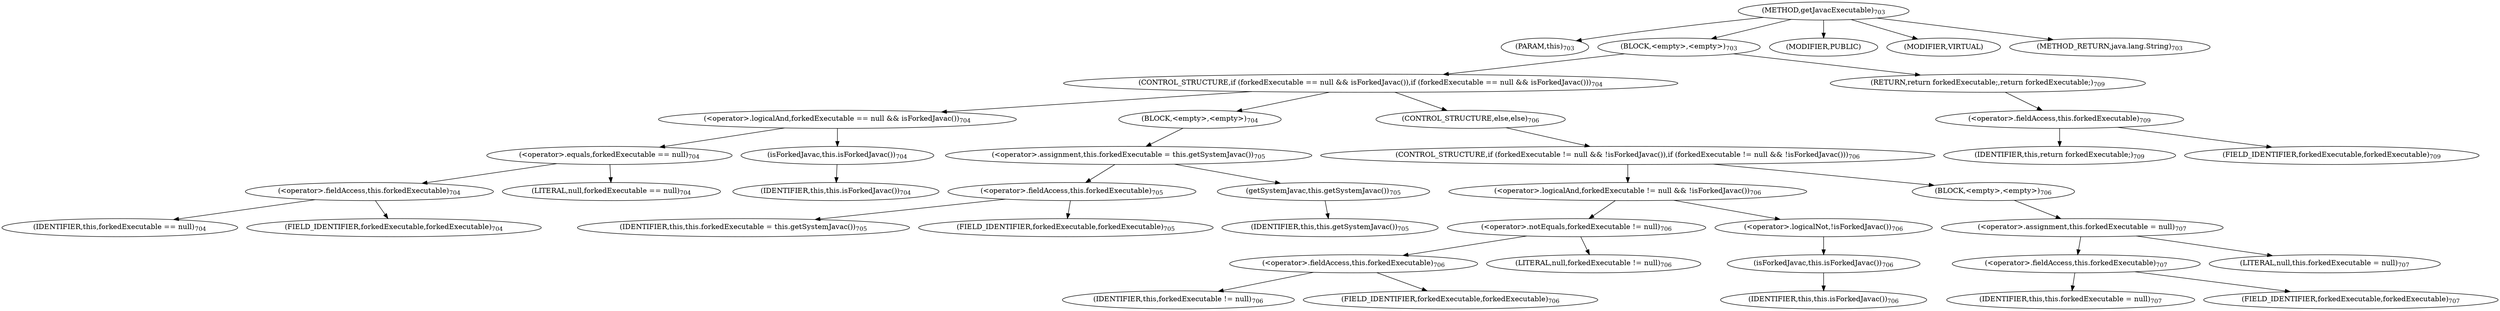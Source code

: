 digraph "getJavacExecutable" {  
"1150" [label = <(METHOD,getJavacExecutable)<SUB>703</SUB>> ]
"56" [label = <(PARAM,this)<SUB>703</SUB>> ]
"1151" [label = <(BLOCK,&lt;empty&gt;,&lt;empty&gt;)<SUB>703</SUB>> ]
"1152" [label = <(CONTROL_STRUCTURE,if (forkedExecutable == null &amp;&amp; isForkedJavac()),if (forkedExecutable == null &amp;&amp; isForkedJavac()))<SUB>704</SUB>> ]
"1153" [label = <(&lt;operator&gt;.logicalAnd,forkedExecutable == null &amp;&amp; isForkedJavac())<SUB>704</SUB>> ]
"1154" [label = <(&lt;operator&gt;.equals,forkedExecutable == null)<SUB>704</SUB>> ]
"1155" [label = <(&lt;operator&gt;.fieldAccess,this.forkedExecutable)<SUB>704</SUB>> ]
"1156" [label = <(IDENTIFIER,this,forkedExecutable == null)<SUB>704</SUB>> ]
"1157" [label = <(FIELD_IDENTIFIER,forkedExecutable,forkedExecutable)<SUB>704</SUB>> ]
"1158" [label = <(LITERAL,null,forkedExecutable == null)<SUB>704</SUB>> ]
"1159" [label = <(isForkedJavac,this.isForkedJavac())<SUB>704</SUB>> ]
"55" [label = <(IDENTIFIER,this,this.isForkedJavac())<SUB>704</SUB>> ]
"1160" [label = <(BLOCK,&lt;empty&gt;,&lt;empty&gt;)<SUB>704</SUB>> ]
"1161" [label = <(&lt;operator&gt;.assignment,this.forkedExecutable = this.getSystemJavac())<SUB>705</SUB>> ]
"1162" [label = <(&lt;operator&gt;.fieldAccess,this.forkedExecutable)<SUB>705</SUB>> ]
"1163" [label = <(IDENTIFIER,this,this.forkedExecutable = this.getSystemJavac())<SUB>705</SUB>> ]
"1164" [label = <(FIELD_IDENTIFIER,forkedExecutable,forkedExecutable)<SUB>705</SUB>> ]
"1165" [label = <(getSystemJavac,this.getSystemJavac())<SUB>705</SUB>> ]
"57" [label = <(IDENTIFIER,this,this.getSystemJavac())<SUB>705</SUB>> ]
"1166" [label = <(CONTROL_STRUCTURE,else,else)<SUB>706</SUB>> ]
"1167" [label = <(CONTROL_STRUCTURE,if (forkedExecutable != null &amp;&amp; !isForkedJavac()),if (forkedExecutable != null &amp;&amp; !isForkedJavac()))<SUB>706</SUB>> ]
"1168" [label = <(&lt;operator&gt;.logicalAnd,forkedExecutable != null &amp;&amp; !isForkedJavac())<SUB>706</SUB>> ]
"1169" [label = <(&lt;operator&gt;.notEquals,forkedExecutable != null)<SUB>706</SUB>> ]
"1170" [label = <(&lt;operator&gt;.fieldAccess,this.forkedExecutable)<SUB>706</SUB>> ]
"1171" [label = <(IDENTIFIER,this,forkedExecutable != null)<SUB>706</SUB>> ]
"1172" [label = <(FIELD_IDENTIFIER,forkedExecutable,forkedExecutable)<SUB>706</SUB>> ]
"1173" [label = <(LITERAL,null,forkedExecutable != null)<SUB>706</SUB>> ]
"1174" [label = <(&lt;operator&gt;.logicalNot,!isForkedJavac())<SUB>706</SUB>> ]
"1175" [label = <(isForkedJavac,this.isForkedJavac())<SUB>706</SUB>> ]
"58" [label = <(IDENTIFIER,this,this.isForkedJavac())<SUB>706</SUB>> ]
"1176" [label = <(BLOCK,&lt;empty&gt;,&lt;empty&gt;)<SUB>706</SUB>> ]
"1177" [label = <(&lt;operator&gt;.assignment,this.forkedExecutable = null)<SUB>707</SUB>> ]
"1178" [label = <(&lt;operator&gt;.fieldAccess,this.forkedExecutable)<SUB>707</SUB>> ]
"1179" [label = <(IDENTIFIER,this,this.forkedExecutable = null)<SUB>707</SUB>> ]
"1180" [label = <(FIELD_IDENTIFIER,forkedExecutable,forkedExecutable)<SUB>707</SUB>> ]
"1181" [label = <(LITERAL,null,this.forkedExecutable = null)<SUB>707</SUB>> ]
"1182" [label = <(RETURN,return forkedExecutable;,return forkedExecutable;)<SUB>709</SUB>> ]
"1183" [label = <(&lt;operator&gt;.fieldAccess,this.forkedExecutable)<SUB>709</SUB>> ]
"1184" [label = <(IDENTIFIER,this,return forkedExecutable;)<SUB>709</SUB>> ]
"1185" [label = <(FIELD_IDENTIFIER,forkedExecutable,forkedExecutable)<SUB>709</SUB>> ]
"1186" [label = <(MODIFIER,PUBLIC)> ]
"1187" [label = <(MODIFIER,VIRTUAL)> ]
"1188" [label = <(METHOD_RETURN,java.lang.String)<SUB>703</SUB>> ]
  "1150" -> "56" 
  "1150" -> "1151" 
  "1150" -> "1186" 
  "1150" -> "1187" 
  "1150" -> "1188" 
  "1151" -> "1152" 
  "1151" -> "1182" 
  "1152" -> "1153" 
  "1152" -> "1160" 
  "1152" -> "1166" 
  "1153" -> "1154" 
  "1153" -> "1159" 
  "1154" -> "1155" 
  "1154" -> "1158" 
  "1155" -> "1156" 
  "1155" -> "1157" 
  "1159" -> "55" 
  "1160" -> "1161" 
  "1161" -> "1162" 
  "1161" -> "1165" 
  "1162" -> "1163" 
  "1162" -> "1164" 
  "1165" -> "57" 
  "1166" -> "1167" 
  "1167" -> "1168" 
  "1167" -> "1176" 
  "1168" -> "1169" 
  "1168" -> "1174" 
  "1169" -> "1170" 
  "1169" -> "1173" 
  "1170" -> "1171" 
  "1170" -> "1172" 
  "1174" -> "1175" 
  "1175" -> "58" 
  "1176" -> "1177" 
  "1177" -> "1178" 
  "1177" -> "1181" 
  "1178" -> "1179" 
  "1178" -> "1180" 
  "1182" -> "1183" 
  "1183" -> "1184" 
  "1183" -> "1185" 
}
